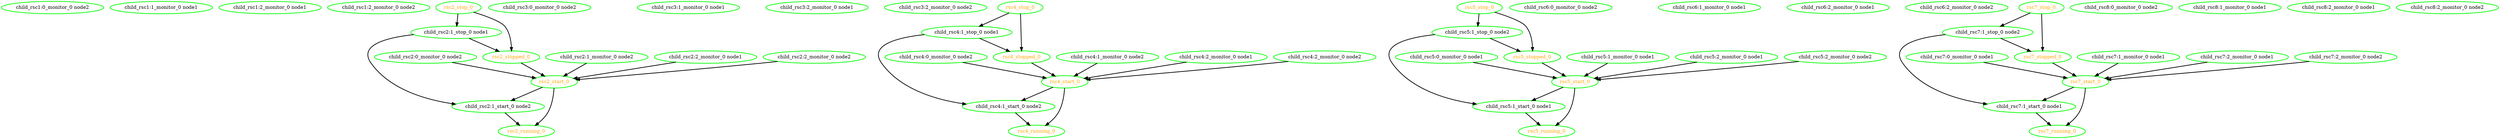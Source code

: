  digraph "g" {
"child_rsc1:0_monitor_0 node2" [ style=bold color="green" fontcolor="black" ]
"child_rsc1:1_monitor_0 node1" [ style=bold color="green" fontcolor="black" ]
"child_rsc1:2_monitor_0 node1" [ style=bold color="green" fontcolor="black" ]
"child_rsc1:2_monitor_0 node2" [ style=bold color="green" fontcolor="black" ]
"child_rsc2:0_monitor_0 node2" -> "rsc2_start_0" [ style = bold]
"child_rsc2:0_monitor_0 node2" [ style=bold color="green" fontcolor="black" ]
"child_rsc2:1_monitor_0 node2" -> "rsc2_start_0" [ style = bold]
"child_rsc2:1_monitor_0 node2" [ style=bold color="green" fontcolor="black" ]
"child_rsc2:1_start_0 node2" -> "rsc2_running_0" [ style = bold]
"child_rsc2:1_start_0 node2" [ style=bold color="green" fontcolor="black" ]
"child_rsc2:1_stop_0 node1" -> "child_rsc2:1_start_0 node2" [ style = bold]
"child_rsc2:1_stop_0 node1" -> "rsc2_stopped_0" [ style = bold]
"child_rsc2:1_stop_0 node1" [ style=bold color="green" fontcolor="black" ]
"child_rsc2:2_monitor_0 node1" -> "rsc2_start_0" [ style = bold]
"child_rsc2:2_monitor_0 node1" [ style=bold color="green" fontcolor="black" ]
"child_rsc2:2_monitor_0 node2" -> "rsc2_start_0" [ style = bold]
"child_rsc2:2_monitor_0 node2" [ style=bold color="green" fontcolor="black" ]
"child_rsc3:0_monitor_0 node2" [ style=bold color="green" fontcolor="black" ]
"child_rsc3:1_monitor_0 node1" [ style=bold color="green" fontcolor="black" ]
"child_rsc3:2_monitor_0 node1" [ style=bold color="green" fontcolor="black" ]
"child_rsc3:2_monitor_0 node2" [ style=bold color="green" fontcolor="black" ]
"child_rsc4:0_monitor_0 node2" -> "rsc4_start_0" [ style = bold]
"child_rsc4:0_monitor_0 node2" [ style=bold color="green" fontcolor="black" ]
"child_rsc4:1_monitor_0 node2" -> "rsc4_start_0" [ style = bold]
"child_rsc4:1_monitor_0 node2" [ style=bold color="green" fontcolor="black" ]
"child_rsc4:1_start_0 node2" -> "rsc4_running_0" [ style = bold]
"child_rsc4:1_start_0 node2" [ style=bold color="green" fontcolor="black" ]
"child_rsc4:1_stop_0 node1" -> "child_rsc4:1_start_0 node2" [ style = bold]
"child_rsc4:1_stop_0 node1" -> "rsc4_stopped_0" [ style = bold]
"child_rsc4:1_stop_0 node1" [ style=bold color="green" fontcolor="black" ]
"child_rsc4:2_monitor_0 node1" -> "rsc4_start_0" [ style = bold]
"child_rsc4:2_monitor_0 node1" [ style=bold color="green" fontcolor="black" ]
"child_rsc4:2_monitor_0 node2" -> "rsc4_start_0" [ style = bold]
"child_rsc4:2_monitor_0 node2" [ style=bold color="green" fontcolor="black" ]
"child_rsc5:0_monitor_0 node1" -> "rsc5_start_0" [ style = bold]
"child_rsc5:0_monitor_0 node1" [ style=bold color="green" fontcolor="black" ]
"child_rsc5:1_monitor_0 node1" -> "rsc5_start_0" [ style = bold]
"child_rsc5:1_monitor_0 node1" [ style=bold color="green" fontcolor="black" ]
"child_rsc5:1_start_0 node1" -> "rsc5_running_0" [ style = bold]
"child_rsc5:1_start_0 node1" [ style=bold color="green" fontcolor="black" ]
"child_rsc5:1_stop_0 node2" -> "child_rsc5:1_start_0 node1" [ style = bold]
"child_rsc5:1_stop_0 node2" -> "rsc5_stopped_0" [ style = bold]
"child_rsc5:1_stop_0 node2" [ style=bold color="green" fontcolor="black" ]
"child_rsc5:2_monitor_0 node1" -> "rsc5_start_0" [ style = bold]
"child_rsc5:2_monitor_0 node1" [ style=bold color="green" fontcolor="black" ]
"child_rsc5:2_monitor_0 node2" -> "rsc5_start_0" [ style = bold]
"child_rsc5:2_monitor_0 node2" [ style=bold color="green" fontcolor="black" ]
"child_rsc6:0_monitor_0 node2" [ style=bold color="green" fontcolor="black" ]
"child_rsc6:1_monitor_0 node1" [ style=bold color="green" fontcolor="black" ]
"child_rsc6:2_monitor_0 node1" [ style=bold color="green" fontcolor="black" ]
"child_rsc6:2_monitor_0 node2" [ style=bold color="green" fontcolor="black" ]
"child_rsc7:0_monitor_0 node1" -> "rsc7_start_0" [ style = bold]
"child_rsc7:0_monitor_0 node1" [ style=bold color="green" fontcolor="black" ]
"child_rsc7:1_monitor_0 node1" -> "rsc7_start_0" [ style = bold]
"child_rsc7:1_monitor_0 node1" [ style=bold color="green" fontcolor="black" ]
"child_rsc7:1_start_0 node1" -> "rsc7_running_0" [ style = bold]
"child_rsc7:1_start_0 node1" [ style=bold color="green" fontcolor="black" ]
"child_rsc7:1_stop_0 node2" -> "child_rsc7:1_start_0 node1" [ style = bold]
"child_rsc7:1_stop_0 node2" -> "rsc7_stopped_0" [ style = bold]
"child_rsc7:1_stop_0 node2" [ style=bold color="green" fontcolor="black" ]
"child_rsc7:2_monitor_0 node1" -> "rsc7_start_0" [ style = bold]
"child_rsc7:2_monitor_0 node1" [ style=bold color="green" fontcolor="black" ]
"child_rsc7:2_monitor_0 node2" -> "rsc7_start_0" [ style = bold]
"child_rsc7:2_monitor_0 node2" [ style=bold color="green" fontcolor="black" ]
"child_rsc8:0_monitor_0 node2" [ style=bold color="green" fontcolor="black" ]
"child_rsc8:1_monitor_0 node1" [ style=bold color="green" fontcolor="black" ]
"child_rsc8:2_monitor_0 node1" [ style=bold color="green" fontcolor="black" ]
"child_rsc8:2_monitor_0 node2" [ style=bold color="green" fontcolor="black" ]
"rsc2_running_0" [ style=bold color="green" fontcolor="orange" ]
"rsc2_start_0" -> "child_rsc2:1_start_0 node2" [ style = bold]
"rsc2_start_0" -> "rsc2_running_0" [ style = bold]
"rsc2_start_0" [ style=bold color="green" fontcolor="orange" ]
"rsc2_stop_0" -> "child_rsc2:1_stop_0 node1" [ style = bold]
"rsc2_stop_0" -> "rsc2_stopped_0" [ style = bold]
"rsc2_stop_0" [ style=bold color="green" fontcolor="orange" ]
"rsc2_stopped_0" -> "rsc2_start_0" [ style = bold]
"rsc2_stopped_0" [ style=bold color="green" fontcolor="orange" ]
"rsc4_running_0" [ style=bold color="green" fontcolor="orange" ]
"rsc4_start_0" -> "child_rsc4:1_start_0 node2" [ style = bold]
"rsc4_start_0" -> "rsc4_running_0" [ style = bold]
"rsc4_start_0" [ style=bold color="green" fontcolor="orange" ]
"rsc4_stop_0" -> "child_rsc4:1_stop_0 node1" [ style = bold]
"rsc4_stop_0" -> "rsc4_stopped_0" [ style = bold]
"rsc4_stop_0" [ style=bold color="green" fontcolor="orange" ]
"rsc4_stopped_0" -> "rsc4_start_0" [ style = bold]
"rsc4_stopped_0" [ style=bold color="green" fontcolor="orange" ]
"rsc5_running_0" [ style=bold color="green" fontcolor="orange" ]
"rsc5_start_0" -> "child_rsc5:1_start_0 node1" [ style = bold]
"rsc5_start_0" -> "rsc5_running_0" [ style = bold]
"rsc5_start_0" [ style=bold color="green" fontcolor="orange" ]
"rsc5_stop_0" -> "child_rsc5:1_stop_0 node2" [ style = bold]
"rsc5_stop_0" -> "rsc5_stopped_0" [ style = bold]
"rsc5_stop_0" [ style=bold color="green" fontcolor="orange" ]
"rsc5_stopped_0" -> "rsc5_start_0" [ style = bold]
"rsc5_stopped_0" [ style=bold color="green" fontcolor="orange" ]
"rsc7_running_0" [ style=bold color="green" fontcolor="orange" ]
"rsc7_start_0" -> "child_rsc7:1_start_0 node1" [ style = bold]
"rsc7_start_0" -> "rsc7_running_0" [ style = bold]
"rsc7_start_0" [ style=bold color="green" fontcolor="orange" ]
"rsc7_stop_0" -> "child_rsc7:1_stop_0 node2" [ style = bold]
"rsc7_stop_0" -> "rsc7_stopped_0" [ style = bold]
"rsc7_stop_0" [ style=bold color="green" fontcolor="orange" ]
"rsc7_stopped_0" -> "rsc7_start_0" [ style = bold]
"rsc7_stopped_0" [ style=bold color="green" fontcolor="orange" ]
}

